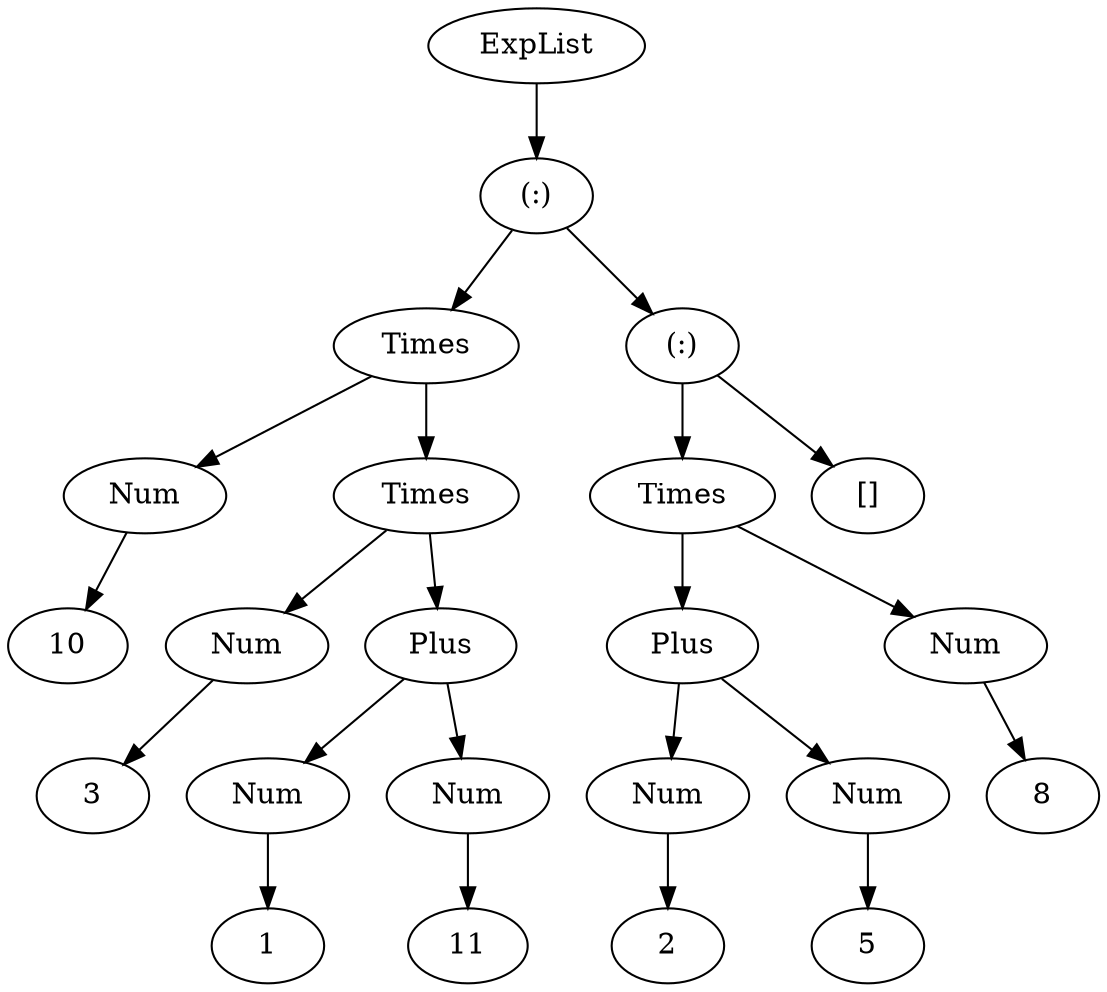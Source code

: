 digraph "" {
  "1" [label=" ExpList "];
  "1" -> "1.1" [];
  "1.1" [label=" (:) "];
  "1.1" -> "1.1.1" [];
  "1.1" -> "1.1.2" [];
  "1.1.1" [label=" Times "];
  "1.1.1" -> "1.1.1.1" [];
  "1.1.1" -> "1.1.1.2" [];
  "1.1.1.1" [label=" Num "];
  "1.1.1.1" -> "1.1.1.1.1" [];
  "1.1.1.1.1" [label=" 10 "];
  "1.1.1.2" [label=" Times "];
  "1.1.1.2" -> "1.1.1.2.1" [];
  "1.1.1.2" -> "1.1.1.2.2" [];
  "1.1.1.2.1" [label=" Num "];
  "1.1.1.2.1" -> "1.1.1.2.1.1" [];
  "1.1.1.2.1.1" [label=" 3 "];
  "1.1.1.2.2" [label=" Plus "];
  "1.1.1.2.2" -> "1.1.1.2.2.1" [];
  "1.1.1.2.2" -> "1.1.1.2.2.2" [];
  "1.1.1.2.2.1" [label=" Num "];
  "1.1.1.2.2.1" -> "1.1.1.2.2.1.1" [];
  "1.1.1.2.2.1.1" [label=" 1 "];
  "1.1.1.2.2.2" [label=" Num "];
  "1.1.1.2.2.2" -> "1.1.1.2.2.2.1" [];
  "1.1.1.2.2.2.1" [label=" 11 "];
  "1.1.2" [label=" (:) "];
  "1.1.2" -> "1.1.2.1" [];
  "1.1.2" -> "1.1.2.2" [];
  "1.1.2.1" [label=" Times "];
  "1.1.2.1" -> "1.1.2.1.1" [];
  "1.1.2.1" -> "1.1.2.1.2" [];
  "1.1.2.1.1" [label=" Plus "];
  "1.1.2.1.1" -> "1.1.2.1.1.1" [];
  "1.1.2.1.1" -> "1.1.2.1.1.2" [];
  "1.1.2.1.1.1" [label=" Num "];
  "1.1.2.1.1.1" -> "1.1.2.1.1.1.1" [];
  "1.1.2.1.1.1.1" [label=" 2 "];
  "1.1.2.1.1.2" [label=" Num "];
  "1.1.2.1.1.2" -> "1.1.2.1.1.2.1" [];
  "1.1.2.1.1.2.1" [label=" 5 "];
  "1.1.2.1.2" [label=" Num "];
  "1.1.2.1.2" -> "1.1.2.1.2.1" [];
  "1.1.2.1.2.1" [label=" 8 "];
  "1.1.2.2" [label=" [] "];
}